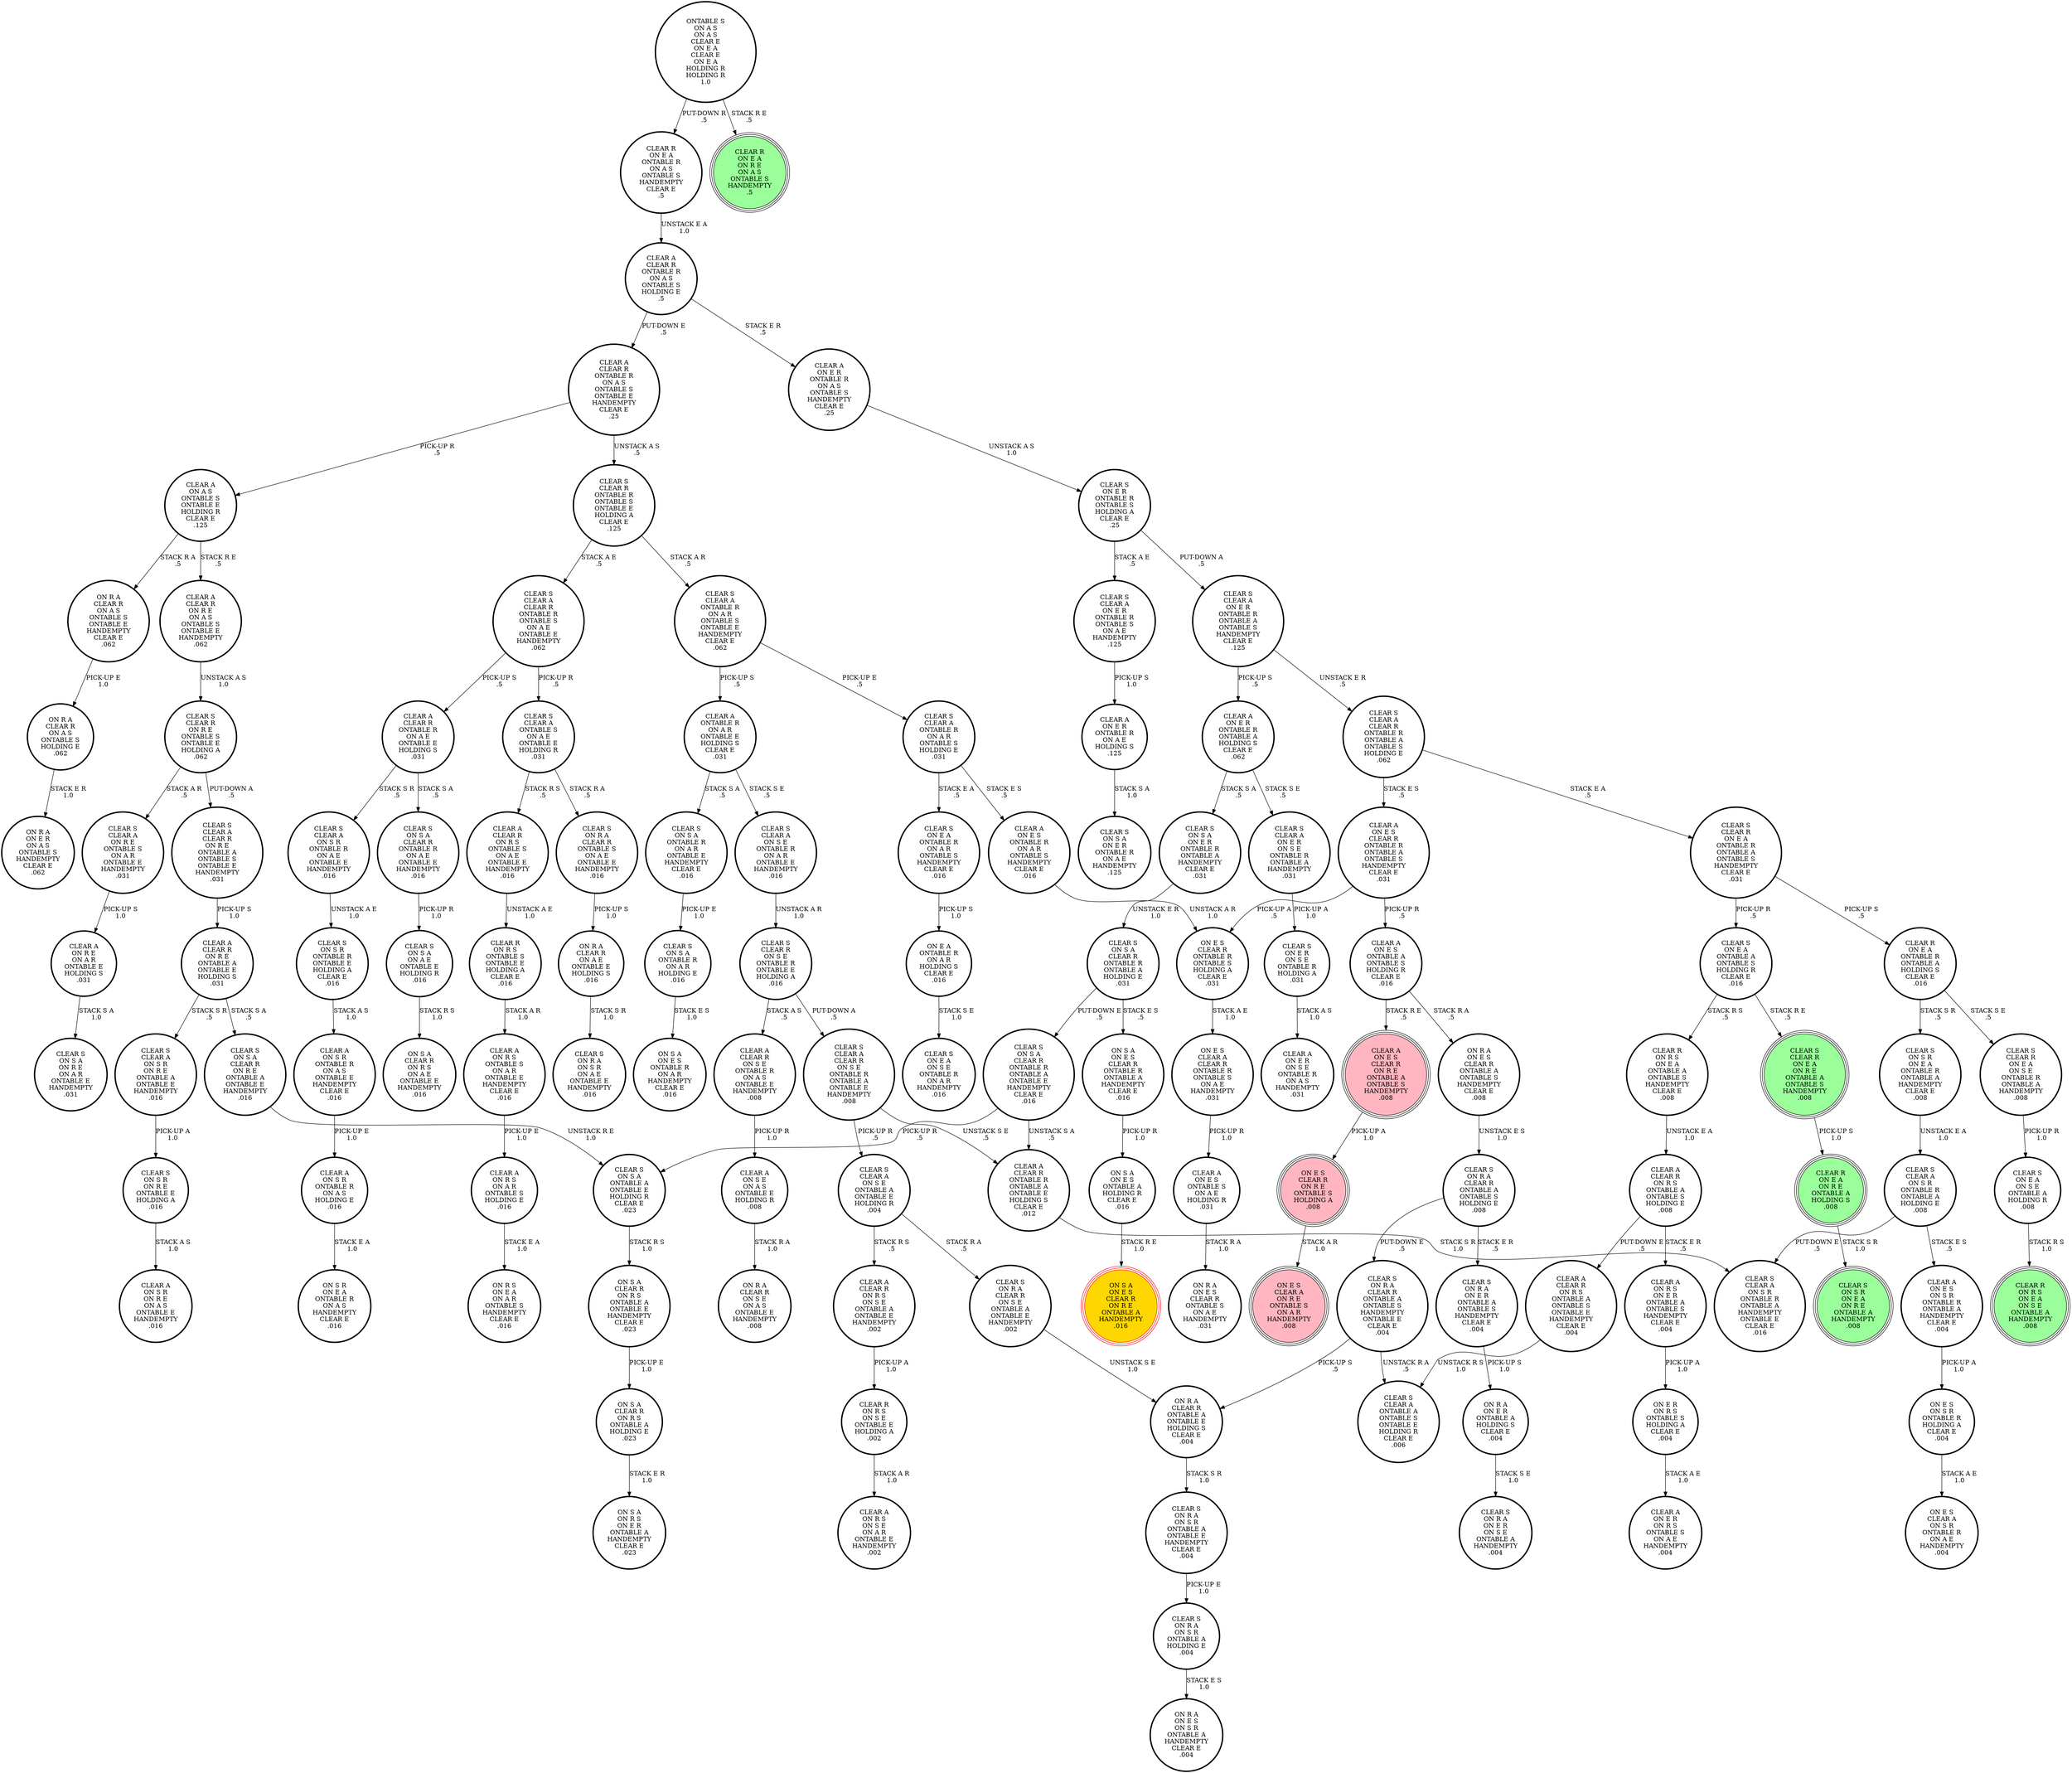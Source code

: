 digraph {
"CLEAR A\nON E S\nCLEAR R\nONTABLE R\nONTABLE A\nONTABLE S\nHANDEMPTY\nCLEAR E\n.031\n" -> "ON E S\nCLEAR R\nONTABLE R\nONTABLE S\nHOLDING A\nCLEAR E\n.031\n"[label="PICK-UP A\n.5\n"];
"CLEAR A\nON E S\nCLEAR R\nONTABLE R\nONTABLE A\nONTABLE S\nHANDEMPTY\nCLEAR E\n.031\n" -> "CLEAR A\nON E S\nONTABLE A\nONTABLE S\nHOLDING R\nCLEAR E\n.016\n"[label="PICK-UP R\n.5\n"];
"CLEAR S\nON S A\nONTABLE R\nON A R\nHOLDING E\n.016\n" -> "ON S A\nON E S\nONTABLE R\nON A R\nHANDEMPTY\nCLEAR E\n.016\n"[label="STACK E S\n1.0\n"];
"CLEAR S\nCLEAR A\nON S R\nONTABLE R\nON A E\nONTABLE E\nHANDEMPTY\n.016\n" -> "CLEAR S\nON S R\nONTABLE R\nONTABLE E\nHOLDING A\nCLEAR E\n.016\n"[label="UNSTACK A E\n1.0\n"];
"CLEAR S\nON S A\nONTABLE A\nONTABLE E\nHOLDING R\nCLEAR E\n.023\n" -> "ON S A\nCLEAR R\nON R S\nONTABLE A\nONTABLE E\nHANDEMPTY\nCLEAR E\n.023\n"[label="STACK R S\n1.0\n"];
"CLEAR A\nON E S\nCLEAR R\nON R E\nONTABLE A\nONTABLE S\nHANDEMPTY\n.008\n" -> "ON E S\nCLEAR R\nON R E\nONTABLE S\nHOLDING A\n.008\n"[label="PICK-UP A\n1.0\n"];
"ON S A\nON E S\nONTABLE A\nHOLDING R\nCLEAR E\n.016\n" -> "ON S A\nON E S\nCLEAR R\nON R E\nONTABLE A\nHANDEMPTY\n.016\n"[label="STACK R E\n1.0\n"];
"CLEAR S\nCLEAR A\nON S R\nON R E\nONTABLE A\nONTABLE E\nHANDEMPTY\n.016\n" -> "CLEAR S\nON S R\nON R E\nONTABLE E\nHOLDING A\n.016\n"[label="PICK-UP A\n1.0\n"];
"ON E A\nONTABLE R\nON A R\nHOLDING S\nCLEAR E\n.016\n" -> "CLEAR S\nON E A\nON S E\nONTABLE R\nON A R\nHANDEMPTY\n.016\n"[label="STACK S E\n1.0\n"];
"CLEAR S\nCLEAR A\nON S R\nONTABLE R\nONTABLE A\nHOLDING E\n.008\n" -> "CLEAR S\nCLEAR A\nON S R\nONTABLE R\nONTABLE A\nHANDEMPTY\nONTABLE E\nCLEAR E\n.016\n"[label="PUT-DOWN E\n.5\n"];
"CLEAR S\nCLEAR A\nON S R\nONTABLE R\nONTABLE A\nHOLDING E\n.008\n" -> "CLEAR A\nON E S\nON S R\nONTABLE R\nONTABLE A\nHANDEMPTY\nCLEAR E\n.004\n"[label="STACK E S\n.5\n"];
"ON S A\nCLEAR R\nON R S\nONTABLE A\nHOLDING E\n.023\n" -> "ON S A\nON R S\nON E R\nONTABLE A\nHANDEMPTY\nCLEAR E\n.023\n"[label="STACK E R\n1.0\n"];
"CLEAR S\nCLEAR A\nONTABLE R\nON A R\nONTABLE S\nHOLDING E\n.031\n" -> "CLEAR S\nON E A\nONTABLE R\nON A R\nONTABLE S\nHANDEMPTY\nCLEAR E\n.016\n"[label="STACK E A\n.5\n"];
"CLEAR S\nCLEAR A\nONTABLE R\nON A R\nONTABLE S\nHOLDING E\n.031\n" -> "CLEAR A\nON E S\nONTABLE R\nON A R\nONTABLE S\nHANDEMPTY\nCLEAR E\n.016\n"[label="STACK E S\n.5\n"];
"CLEAR S\nON E A\nONTABLE R\nON A R\nONTABLE S\nHANDEMPTY\nCLEAR E\n.016\n" -> "ON E A\nONTABLE R\nON A R\nHOLDING S\nCLEAR E\n.016\n"[label="PICK-UP S\n1.0\n"];
"CLEAR S\nCLEAR A\nCLEAR R\nONTABLE R\nONTABLE S\nON A E\nONTABLE E\nHANDEMPTY\n.062\n" -> "CLEAR S\nCLEAR A\nONTABLE S\nON A E\nONTABLE E\nHOLDING R\n.031\n"[label="PICK-UP R\n.5\n"];
"CLEAR S\nCLEAR A\nCLEAR R\nONTABLE R\nONTABLE S\nON A E\nONTABLE E\nHANDEMPTY\n.062\n" -> "CLEAR A\nCLEAR R\nONTABLE R\nON A E\nONTABLE E\nHOLDING S\n.031\n"[label="PICK-UP S\n.5\n"];
"CLEAR S\nCLEAR A\nON S E\nONTABLE R\nON A R\nONTABLE E\nHANDEMPTY\n.016\n" -> "CLEAR S\nCLEAR R\nON S E\nONTABLE R\nONTABLE E\nHOLDING A\n.016\n"[label="UNSTACK A R\n1.0\n"];
"CLEAR S\nON S A\nCLEAR R\nONTABLE R\nONTABLE A\nONTABLE E\nHANDEMPTY\nCLEAR E\n.016\n" -> "CLEAR A\nCLEAR R\nONTABLE R\nONTABLE A\nONTABLE E\nHOLDING S\nCLEAR E\n.012\n"[label="UNSTACK S A\n.5\n"];
"CLEAR S\nON S A\nCLEAR R\nONTABLE R\nONTABLE A\nONTABLE E\nHANDEMPTY\nCLEAR E\n.016\n" -> "CLEAR S\nON S A\nONTABLE A\nONTABLE E\nHOLDING R\nCLEAR E\n.023\n"[label="PICK-UP R\n.5\n"];
"ON R A\nCLEAR R\nON A E\nONTABLE E\nHOLDING S\n.016\n" -> "CLEAR S\nON R A\nON S R\nON A E\nONTABLE E\nHANDEMPTY\n.016\n"[label="STACK S R\n1.0\n"];
"ON E R\nON R S\nONTABLE S\nHOLDING A\nCLEAR E\n.004\n" -> "CLEAR A\nON E R\nON R S\nONTABLE S\nON A E\nHANDEMPTY\n.004\n"[label="STACK A E\n1.0\n"];
"CLEAR S\nON E A\nON S E\nONTABLE A\nHOLDING R\n.008\n" -> "CLEAR R\nON R S\nON E A\nON S E\nONTABLE A\nHANDEMPTY\n.008\n"[label="STACK R S\n1.0\n"];
"CLEAR A\nON S E\nON A S\nONTABLE E\nHOLDING R\n.008\n" -> "ON R A\nCLEAR R\nON S E\nON A S\nONTABLE E\nHANDEMPTY\n.008\n"[label="STACK R A\n1.0\n"];
"CLEAR S\nCLEAR A\nCLEAR R\nON R E\nONTABLE A\nONTABLE S\nONTABLE E\nHANDEMPTY\n.031\n" -> "CLEAR A\nCLEAR R\nON R E\nONTABLE A\nONTABLE E\nHOLDING S\n.031\n"[label="PICK-UP S\n1.0\n"];
"CLEAR R\nON E A\nON R E\nONTABLE A\nHOLDING S\n.008\n" -> "CLEAR S\nON S R\nON E A\nON R E\nONTABLE A\nHANDEMPTY\n.008\n"[label="STACK S R\n1.0\n"];
"ON R A\nCLEAR R\nON A S\nONTABLE S\nONTABLE E\nHANDEMPTY\nCLEAR E\n.062\n" -> "ON R A\nCLEAR R\nON A S\nONTABLE S\nHOLDING E\n.062\n"[label="PICK-UP E\n1.0\n"];
"CLEAR A\nON S R\nONTABLE R\nON A S\nHOLDING E\n.016\n" -> "ON S R\nON E A\nONTABLE R\nON A S\nHANDEMPTY\nCLEAR E\n.016\n"[label="STACK E A\n1.0\n"];
"CLEAR A\nCLEAR R\nONTABLE R\nONTABLE A\nONTABLE E\nHOLDING S\nCLEAR E\n.012\n" -> "CLEAR S\nCLEAR A\nON S R\nONTABLE R\nONTABLE A\nHANDEMPTY\nONTABLE E\nCLEAR E\n.016\n"[label="STACK S R\n1.0\n"];
"CLEAR A\nON E R\nONTABLE R\nON A E\nHOLDING S\n.125\n" -> "CLEAR S\nON S A\nON E R\nONTABLE R\nON A E\nHANDEMPTY\n.125\n"[label="STACK S A\n1.0\n"];
"ON R A\nCLEAR R\nON A S\nONTABLE S\nHOLDING E\n.062\n" -> "ON R A\nON E R\nON A S\nONTABLE S\nHANDEMPTY\nCLEAR E\n.062\n"[label="STACK E R\n1.0\n"];
"CLEAR A\nON R S\nONTABLE S\nON A R\nONTABLE E\nHANDEMPTY\nCLEAR E\n.016\n" -> "CLEAR A\nON R S\nON A R\nONTABLE S\nHOLDING E\n.016\n"[label="PICK-UP E\n1.0\n"];
"CLEAR S\nON S A\nCLEAR R\nON R E\nONTABLE A\nONTABLE E\nHANDEMPTY\n.016\n" -> "CLEAR S\nON S A\nONTABLE A\nONTABLE E\nHOLDING R\nCLEAR E\n.023\n"[label="UNSTACK R E\n1.0\n"];
"CLEAR A\nCLEAR R\nONTABLE R\nON A S\nONTABLE S\nONTABLE E\nHANDEMPTY\nCLEAR E\n.25\n" -> "CLEAR S\nCLEAR R\nONTABLE R\nONTABLE S\nONTABLE E\nHOLDING A\nCLEAR E\n.125\n"[label="UNSTACK A S\n.5\n"];
"CLEAR A\nCLEAR R\nONTABLE R\nON A S\nONTABLE S\nONTABLE E\nHANDEMPTY\nCLEAR E\n.25\n" -> "CLEAR A\nON A S\nONTABLE S\nONTABLE E\nHOLDING R\nCLEAR E\n.125\n"[label="PICK-UP R\n.5\n"];
"ON R A\nON E S\nCLEAR R\nONTABLE A\nONTABLE S\nHANDEMPTY\nCLEAR E\n.008\n" -> "CLEAR S\nON R A\nCLEAR R\nONTABLE A\nONTABLE S\nHOLDING E\n.008\n"[label="UNSTACK E S\n1.0\n"];
"CLEAR S\nCLEAR A\nCLEAR R\nONTABLE R\nONTABLE A\nONTABLE S\nHOLDING E\n.062\n" -> "CLEAR S\nCLEAR R\nON E A\nONTABLE R\nONTABLE A\nONTABLE S\nHANDEMPTY\nCLEAR E\n.031\n"[label="STACK E A\n.5\n"];
"CLEAR S\nCLEAR A\nCLEAR R\nONTABLE R\nONTABLE A\nONTABLE S\nHOLDING E\n.062\n" -> "CLEAR A\nON E S\nCLEAR R\nONTABLE R\nONTABLE A\nONTABLE S\nHANDEMPTY\nCLEAR E\n.031\n"[label="STACK E S\n.5\n"];
"CLEAR S\nON R A\nCLEAR R\nONTABLE S\nON A E\nONTABLE E\nHANDEMPTY\n.016\n" -> "ON R A\nCLEAR R\nON A E\nONTABLE E\nHOLDING S\n.016\n"[label="PICK-UP S\n1.0\n"];
"CLEAR S\nCLEAR A\nCLEAR R\nON S E\nONTABLE R\nONTABLE A\nONTABLE E\nHANDEMPTY\n.008\n" -> "CLEAR A\nCLEAR R\nONTABLE R\nONTABLE A\nONTABLE E\nHOLDING S\nCLEAR E\n.012\n"[label="UNSTACK S E\n.5\n"];
"CLEAR S\nCLEAR A\nCLEAR R\nON S E\nONTABLE R\nONTABLE A\nONTABLE E\nHANDEMPTY\n.008\n" -> "CLEAR S\nCLEAR A\nON S E\nONTABLE A\nONTABLE E\nHOLDING R\n.004\n"[label="PICK-UP R\n.5\n"];
"CLEAR S\nON E A\nONTABLE A\nONTABLE S\nHOLDING R\nCLEAR E\n.016\n" -> "CLEAR R\nON R S\nON E A\nONTABLE A\nONTABLE S\nHANDEMPTY\nCLEAR E\n.008\n"[label="STACK R S\n.5\n"];
"CLEAR S\nON E A\nONTABLE A\nONTABLE S\nHOLDING R\nCLEAR E\n.016\n" -> "CLEAR S\nCLEAR R\nON E A\nON R E\nONTABLE A\nONTABLE S\nHANDEMPTY\n.008\n"[label="STACK R E\n.5\n"];
"CLEAR S\nCLEAR R\nON E A\nON S E\nONTABLE R\nONTABLE A\nHANDEMPTY\n.008\n" -> "CLEAR S\nON E A\nON S E\nONTABLE A\nHOLDING R\n.008\n"[label="PICK-UP R\n1.0\n"];
"CLEAR A\nCLEAR R\nON R E\nON A S\nONTABLE S\nONTABLE E\nHANDEMPTY\n.062\n" -> "CLEAR S\nCLEAR R\nON R E\nONTABLE S\nONTABLE E\nHOLDING A\n.062\n"[label="UNSTACK A S\n1.0\n"];
"CLEAR A\nON A S\nONTABLE S\nONTABLE E\nHOLDING R\nCLEAR E\n.125\n" -> "CLEAR A\nCLEAR R\nON R E\nON A S\nONTABLE S\nONTABLE E\nHANDEMPTY\n.062\n"[label="STACK R E\n.5\n"];
"CLEAR A\nON A S\nONTABLE S\nONTABLE E\nHOLDING R\nCLEAR E\n.125\n" -> "ON R A\nCLEAR R\nON A S\nONTABLE S\nONTABLE E\nHANDEMPTY\nCLEAR E\n.062\n"[label="STACK R A\n.5\n"];
"ONTABLE S\nON A S\nON A S\nCLEAR E\nON E A\nCLEAR E\nON E A\nHOLDING R\nHOLDING R\n1.0\n" -> "CLEAR R\nON E A\nONTABLE R\nON A S\nONTABLE S\nHANDEMPTY\nCLEAR E\n.5\n"[label="PUT-DOWN R\n.5\n"];
"ONTABLE S\nON A S\nON A S\nCLEAR E\nON E A\nCLEAR E\nON E A\nHOLDING R\nHOLDING R\n1.0\n" -> "CLEAR R\nON E A\nON R E\nON A S\nONTABLE S\nHANDEMPTY\n.5\n"[label="STACK R E\n.5\n"];
"CLEAR S\nCLEAR R\nON R E\nONTABLE S\nONTABLE E\nHOLDING A\n.062\n" -> "CLEAR S\nCLEAR A\nCLEAR R\nON R E\nONTABLE A\nONTABLE S\nONTABLE E\nHANDEMPTY\n.031\n"[label="PUT-DOWN A\n.5\n"];
"CLEAR S\nCLEAR R\nON R E\nONTABLE S\nONTABLE E\nHOLDING A\n.062\n" -> "CLEAR S\nCLEAR A\nON R E\nONTABLE S\nON A R\nONTABLE E\nHANDEMPTY\n.031\n"[label="STACK A R\n.5\n"];
"CLEAR S\nCLEAR A\nON E R\nON S E\nONTABLE R\nONTABLE A\nHANDEMPTY\n.031\n" -> "CLEAR S\nON E R\nON S E\nONTABLE R\nHOLDING A\n.031\n"[label="PICK-UP A\n1.0\n"];
"CLEAR S\nCLEAR A\nON R E\nONTABLE S\nON A R\nONTABLE E\nHANDEMPTY\n.031\n" -> "CLEAR A\nON R E\nON A R\nONTABLE E\nHOLDING S\n.031\n"[label="PICK-UP S\n1.0\n"];
"CLEAR S\nON R A\nCLEAR R\nONTABLE A\nONTABLE S\nHANDEMPTY\nONTABLE E\nCLEAR E\n.004\n" -> "CLEAR S\nCLEAR A\nONTABLE A\nONTABLE S\nONTABLE E\nHOLDING R\nCLEAR E\n.006\n"[label="UNSTACK R A\n.5\n"];
"CLEAR S\nON R A\nCLEAR R\nONTABLE A\nONTABLE S\nHANDEMPTY\nONTABLE E\nCLEAR E\n.004\n" -> "ON R A\nCLEAR R\nONTABLE A\nONTABLE E\nHOLDING S\nCLEAR E\n.004\n"[label="PICK-UP S\n.5\n"];
"CLEAR A\nONTABLE R\nON A R\nONTABLE E\nHOLDING S\nCLEAR E\n.031\n" -> "CLEAR S\nON S A\nONTABLE R\nON A R\nONTABLE E\nHANDEMPTY\nCLEAR E\n.016\n"[label="STACK S A\n.5\n"];
"CLEAR A\nONTABLE R\nON A R\nONTABLE E\nHOLDING S\nCLEAR E\n.031\n" -> "CLEAR S\nCLEAR A\nON S E\nONTABLE R\nON A R\nONTABLE E\nHANDEMPTY\n.016\n"[label="STACK S E\n.5\n"];
"CLEAR S\nCLEAR A\nON E R\nONTABLE R\nONTABLE S\nON A E\nHANDEMPTY\n.125\n" -> "CLEAR A\nON E R\nONTABLE R\nON A E\nHOLDING S\n.125\n"[label="PICK-UP S\n1.0\n"];
"CLEAR A\nON E R\nONTABLE R\nON A S\nONTABLE S\nHANDEMPTY\nCLEAR E\n.25\n" -> "CLEAR S\nON E R\nONTABLE R\nONTABLE S\nHOLDING A\nCLEAR E\n.25\n"[label="UNSTACK A S\n1.0\n"];
"ON E S\nCLEAR R\nONTABLE R\nONTABLE S\nHOLDING A\nCLEAR E\n.031\n" -> "ON E S\nCLEAR A\nCLEAR R\nONTABLE R\nONTABLE S\nON A E\nHANDEMPTY\n.031\n"[label="STACK A E\n1.0\n"];
"CLEAR S\nON S A\nONTABLE R\nON A R\nONTABLE E\nHANDEMPTY\nCLEAR E\n.016\n" -> "CLEAR S\nON S A\nONTABLE R\nON A R\nHOLDING E\n.016\n"[label="PICK-UP E\n1.0\n"];
"CLEAR S\nCLEAR R\nON E A\nON R E\nONTABLE A\nONTABLE S\nHANDEMPTY\n.008\n" -> "CLEAR R\nON E A\nON R E\nONTABLE A\nHOLDING S\n.008\n"[label="PICK-UP S\n1.0\n"];
"CLEAR R\nON R S\nON S E\nONTABLE E\nHOLDING A\n.002\n" -> "CLEAR A\nON R S\nON S E\nON A R\nONTABLE E\nHANDEMPTY\n.002\n"[label="STACK A R\n1.0\n"];
"CLEAR S\nON S R\nON R E\nONTABLE E\nHOLDING A\n.016\n" -> "CLEAR A\nON S R\nON R E\nON A S\nONTABLE E\nHANDEMPTY\n.016\n"[label="STACK A S\n1.0\n"];
"CLEAR A\nON E S\nONTABLE R\nON A R\nONTABLE S\nHANDEMPTY\nCLEAR E\n.016\n" -> "ON E S\nCLEAR R\nONTABLE R\nONTABLE S\nHOLDING A\nCLEAR E\n.031\n"[label="UNSTACK A R\n1.0\n"];
"CLEAR R\nON R S\nON E A\nONTABLE A\nONTABLE S\nHANDEMPTY\nCLEAR E\n.008\n" -> "CLEAR A\nCLEAR R\nON R S\nONTABLE A\nONTABLE S\nHOLDING E\n.008\n"[label="UNSTACK E A\n1.0\n"];
"ON E S\nCLEAR R\nON R E\nONTABLE S\nHOLDING A\n.008\n" -> "ON E S\nCLEAR A\nON R E\nONTABLE S\nON A R\nHANDEMPTY\n.008\n"[label="STACK A R\n1.0\n"];
"CLEAR S\nCLEAR R\nONTABLE R\nONTABLE S\nONTABLE E\nHOLDING A\nCLEAR E\n.125\n" -> "CLEAR S\nCLEAR A\nONTABLE R\nON A R\nONTABLE S\nONTABLE E\nHANDEMPTY\nCLEAR E\n.062\n"[label="STACK A R\n.5\n"];
"CLEAR S\nCLEAR R\nONTABLE R\nONTABLE S\nONTABLE E\nHOLDING A\nCLEAR E\n.125\n" -> "CLEAR S\nCLEAR A\nCLEAR R\nONTABLE R\nONTABLE S\nON A E\nONTABLE E\nHANDEMPTY\n.062\n"[label="STACK A E\n.5\n"];
"CLEAR A\nCLEAR R\nONTABLE R\nON A S\nONTABLE S\nHOLDING E\n.5\n" -> "CLEAR A\nCLEAR R\nONTABLE R\nON A S\nONTABLE S\nONTABLE E\nHANDEMPTY\nCLEAR E\n.25\n"[label="PUT-DOWN E\n.5\n"];
"CLEAR A\nCLEAR R\nONTABLE R\nON A S\nONTABLE S\nHOLDING E\n.5\n" -> "CLEAR A\nON E R\nONTABLE R\nON A S\nONTABLE S\nHANDEMPTY\nCLEAR E\n.25\n"[label="STACK E R\n.5\n"];
"CLEAR A\nON E S\nON S R\nONTABLE R\nONTABLE A\nHANDEMPTY\nCLEAR E\n.004\n" -> "ON E S\nON S R\nONTABLE R\nHOLDING A\nCLEAR E\n.004\n"[label="PICK-UP A\n1.0\n"];
"CLEAR S\nCLEAR A\nON S E\nONTABLE A\nONTABLE E\nHOLDING R\n.004\n" -> "CLEAR A\nCLEAR R\nON R S\nON S E\nONTABLE A\nONTABLE E\nHANDEMPTY\n.002\n"[label="STACK R S\n.5\n"];
"CLEAR S\nCLEAR A\nON S E\nONTABLE A\nONTABLE E\nHOLDING R\n.004\n" -> "CLEAR S\nON R A\nCLEAR R\nON S E\nONTABLE A\nONTABLE E\nHANDEMPTY\n.002\n"[label="STACK R A\n.5\n"];
"CLEAR A\nCLEAR R\nON R E\nONTABLE A\nONTABLE E\nHOLDING S\n.031\n" -> "CLEAR S\nCLEAR A\nON S R\nON R E\nONTABLE A\nONTABLE E\nHANDEMPTY\n.016\n"[label="STACK S R\n.5\n"];
"CLEAR A\nCLEAR R\nON R E\nONTABLE A\nONTABLE E\nHOLDING S\n.031\n" -> "CLEAR S\nON S A\nCLEAR R\nON R E\nONTABLE A\nONTABLE E\nHANDEMPTY\n.016\n"[label="STACK S A\n.5\n"];
"CLEAR S\nCLEAR A\nON E R\nONTABLE R\nONTABLE A\nONTABLE S\nHANDEMPTY\nCLEAR E\n.125\n" -> "CLEAR S\nCLEAR A\nCLEAR R\nONTABLE R\nONTABLE A\nONTABLE S\nHOLDING E\n.062\n"[label="UNSTACK E R\n.5\n"];
"CLEAR S\nCLEAR A\nON E R\nONTABLE R\nONTABLE A\nONTABLE S\nHANDEMPTY\nCLEAR E\n.125\n" -> "CLEAR A\nON E R\nONTABLE R\nONTABLE A\nHOLDING S\nCLEAR E\n.062\n"[label="PICK-UP S\n.5\n"];
"CLEAR A\nCLEAR R\nON S E\nONTABLE R\nON A S\nONTABLE E\nHANDEMPTY\n.008\n" -> "CLEAR A\nON S E\nON A S\nONTABLE E\nHOLDING R\n.008\n"[label="PICK-UP R\n1.0\n"];
"CLEAR S\nCLEAR A\nONTABLE S\nON A E\nONTABLE E\nHOLDING R\n.031\n" -> "CLEAR A\nCLEAR R\nON R S\nONTABLE S\nON A E\nONTABLE E\nHANDEMPTY\n.016\n"[label="STACK R S\n.5\n"];
"CLEAR S\nCLEAR A\nONTABLE S\nON A E\nONTABLE E\nHOLDING R\n.031\n" -> "CLEAR S\nON R A\nCLEAR R\nONTABLE S\nON A E\nONTABLE E\nHANDEMPTY\n.016\n"[label="STACK R A\n.5\n"];
"CLEAR S\nON S A\nCLEAR R\nONTABLE R\nONTABLE A\nHOLDING E\n.031\n" -> "CLEAR S\nON S A\nCLEAR R\nONTABLE R\nONTABLE A\nONTABLE E\nHANDEMPTY\nCLEAR E\n.016\n"[label="PUT-DOWN E\n.5\n"];
"CLEAR S\nON S A\nCLEAR R\nONTABLE R\nONTABLE A\nHOLDING E\n.031\n" -> "ON S A\nON E S\nCLEAR R\nONTABLE R\nONTABLE A\nHANDEMPTY\nCLEAR E\n.016\n"[label="STACK E S\n.5\n"];
"ON R A\nCLEAR R\nONTABLE A\nONTABLE E\nHOLDING S\nCLEAR E\n.004\n" -> "CLEAR S\nON R A\nON S R\nONTABLE A\nONTABLE E\nHANDEMPTY\nCLEAR E\n.004\n"[label="STACK S R\n1.0\n"];
"CLEAR A\nON E S\nONTABLE A\nONTABLE S\nHOLDING R\nCLEAR E\n.016\n" -> "CLEAR A\nON E S\nCLEAR R\nON R E\nONTABLE A\nONTABLE S\nHANDEMPTY\n.008\n"[label="STACK R E\n.5\n"];
"CLEAR A\nON E S\nONTABLE A\nONTABLE S\nHOLDING R\nCLEAR E\n.016\n" -> "ON R A\nON E S\nCLEAR R\nONTABLE A\nONTABLE S\nHANDEMPTY\nCLEAR E\n.008\n"[label="STACK R A\n.5\n"];
"CLEAR R\nON R S\nONTABLE S\nONTABLE E\nHOLDING A\nCLEAR E\n.016\n" -> "CLEAR A\nON R S\nONTABLE S\nON A R\nONTABLE E\nHANDEMPTY\nCLEAR E\n.016\n"[label="STACK A R\n1.0\n"];
"CLEAR A\nCLEAR R\nON R S\nONTABLE A\nONTABLE S\nONTABLE E\nHANDEMPTY\nCLEAR E\n.004\n" -> "CLEAR S\nCLEAR A\nONTABLE A\nONTABLE S\nONTABLE E\nHOLDING R\nCLEAR E\n.006\n"[label="UNSTACK R S\n1.0\n"];
"CLEAR S\nON R A\nON S R\nONTABLE A\nONTABLE E\nHANDEMPTY\nCLEAR E\n.004\n" -> "CLEAR S\nON R A\nON S R\nONTABLE A\nHOLDING E\n.004\n"[label="PICK-UP E\n1.0\n"];
"CLEAR A\nCLEAR R\nON R S\nONTABLE S\nON A E\nONTABLE E\nHANDEMPTY\n.016\n" -> "CLEAR R\nON R S\nONTABLE S\nONTABLE E\nHOLDING A\nCLEAR E\n.016\n"[label="UNSTACK A E\n1.0\n"];
"ON S A\nCLEAR R\nON R S\nONTABLE A\nONTABLE E\nHANDEMPTY\nCLEAR E\n.023\n" -> "ON S A\nCLEAR R\nON R S\nONTABLE A\nHOLDING E\n.023\n"[label="PICK-UP E\n1.0\n"];
"ON E S\nCLEAR A\nCLEAR R\nONTABLE R\nONTABLE S\nON A E\nHANDEMPTY\n.031\n" -> "CLEAR A\nON E S\nONTABLE S\nON A E\nHOLDING R\n.031\n"[label="PICK-UP R\n1.0\n"];
"ON R A\nON E R\nONTABLE A\nHOLDING S\nCLEAR E\n.004\n" -> "CLEAR S\nON R A\nON E R\nON S E\nONTABLE A\nHANDEMPTY\n.004\n"[label="STACK S E\n1.0\n"];
"ON E S\nON S R\nONTABLE R\nHOLDING A\nCLEAR E\n.004\n" -> "ON E S\nCLEAR A\nON S R\nONTABLE R\nON A E\nHANDEMPTY\n.004\n"[label="STACK A E\n1.0\n"];
"CLEAR R\nON E A\nONTABLE R\nON A S\nONTABLE S\nHANDEMPTY\nCLEAR E\n.5\n" -> "CLEAR A\nCLEAR R\nONTABLE R\nON A S\nONTABLE S\nHOLDING E\n.5\n"[label="UNSTACK E A\n1.0\n"];
"CLEAR A\nCLEAR R\nON R S\nON S E\nONTABLE A\nONTABLE E\nHANDEMPTY\n.002\n" -> "CLEAR R\nON R S\nON S E\nONTABLE E\nHOLDING A\n.002\n"[label="PICK-UP A\n1.0\n"];
"CLEAR S\nON S R\nONTABLE R\nONTABLE E\nHOLDING A\nCLEAR E\n.016\n" -> "CLEAR A\nON S R\nONTABLE R\nON A S\nONTABLE E\nHANDEMPTY\nCLEAR E\n.016\n"[label="STACK A S\n1.0\n"];
"CLEAR A\nCLEAR R\nON R S\nONTABLE A\nONTABLE S\nHOLDING E\n.008\n" -> "CLEAR A\nON R S\nON E R\nONTABLE A\nONTABLE S\nHANDEMPTY\nCLEAR E\n.004\n"[label="STACK E R\n.5\n"];
"CLEAR A\nCLEAR R\nON R S\nONTABLE A\nONTABLE S\nHOLDING E\n.008\n" -> "CLEAR A\nCLEAR R\nON R S\nONTABLE A\nONTABLE S\nONTABLE E\nHANDEMPTY\nCLEAR E\n.004\n"[label="PUT-DOWN E\n.5\n"];
"CLEAR A\nCLEAR R\nONTABLE R\nON A E\nONTABLE E\nHOLDING S\n.031\n" -> "CLEAR S\nCLEAR A\nON S R\nONTABLE R\nON A E\nONTABLE E\nHANDEMPTY\n.016\n"[label="STACK S R\n.5\n"];
"CLEAR A\nCLEAR R\nONTABLE R\nON A E\nONTABLE E\nHOLDING S\n.031\n" -> "CLEAR S\nON S A\nCLEAR R\nONTABLE R\nON A E\nONTABLE E\nHANDEMPTY\n.016\n"[label="STACK S A\n.5\n"];
"CLEAR A\nON R E\nON A R\nONTABLE E\nHOLDING S\n.031\n" -> "CLEAR S\nON S A\nON R E\nON A R\nONTABLE E\nHANDEMPTY\n.031\n"[label="STACK S A\n1.0\n"];
"CLEAR S\nON E R\nON S E\nONTABLE R\nHOLDING A\n.031\n" -> "CLEAR A\nON E R\nON S E\nONTABLE R\nON A S\nHANDEMPTY\n.031\n"[label="STACK A S\n1.0\n"];
"CLEAR S\nON S A\nCLEAR R\nONTABLE R\nON A E\nONTABLE E\nHANDEMPTY\n.016\n" -> "CLEAR S\nON S A\nON A E\nONTABLE E\nHOLDING R\n.016\n"[label="PICK-UP R\n1.0\n"];
"CLEAR S\nCLEAR A\nONTABLE R\nON A R\nONTABLE S\nONTABLE E\nHANDEMPTY\nCLEAR E\n.062\n" -> "CLEAR S\nCLEAR A\nONTABLE R\nON A R\nONTABLE S\nHOLDING E\n.031\n"[label="PICK-UP E\n.5\n"];
"CLEAR S\nCLEAR A\nONTABLE R\nON A R\nONTABLE S\nONTABLE E\nHANDEMPTY\nCLEAR E\n.062\n" -> "CLEAR A\nONTABLE R\nON A R\nONTABLE E\nHOLDING S\nCLEAR E\n.031\n"[label="PICK-UP S\n.5\n"];
"CLEAR S\nON R A\nCLEAR R\nONTABLE A\nONTABLE S\nHOLDING E\n.008\n" -> "CLEAR S\nON R A\nON E R\nONTABLE A\nONTABLE S\nHANDEMPTY\nCLEAR E\n.004\n"[label="STACK E R\n.5\n"];
"CLEAR S\nON R A\nCLEAR R\nONTABLE A\nONTABLE S\nHOLDING E\n.008\n" -> "CLEAR S\nON R A\nCLEAR R\nONTABLE A\nONTABLE S\nHANDEMPTY\nONTABLE E\nCLEAR E\n.004\n"[label="PUT-DOWN E\n.5\n"];
"CLEAR S\nON R A\nCLEAR R\nON S E\nONTABLE A\nONTABLE E\nHANDEMPTY\n.002\n" -> "ON R A\nCLEAR R\nONTABLE A\nONTABLE E\nHOLDING S\nCLEAR E\n.004\n"[label="UNSTACK S E\n1.0\n"];
"CLEAR A\nON R S\nON E R\nONTABLE A\nONTABLE S\nHANDEMPTY\nCLEAR E\n.004\n" -> "ON E R\nON R S\nONTABLE S\nHOLDING A\nCLEAR E\n.004\n"[label="PICK-UP A\n1.0\n"];
"CLEAR S\nON R A\nON S R\nONTABLE A\nHOLDING E\n.004\n" -> "ON R A\nON E S\nON S R\nONTABLE A\nHANDEMPTY\nCLEAR E\n.004\n"[label="STACK E S\n1.0\n"];
"CLEAR S\nCLEAR R\nON S E\nONTABLE R\nONTABLE E\nHOLDING A\n.016\n" -> "CLEAR A\nCLEAR R\nON S E\nONTABLE R\nON A S\nONTABLE E\nHANDEMPTY\n.008\n"[label="STACK A S\n.5\n"];
"CLEAR S\nCLEAR R\nON S E\nONTABLE R\nONTABLE E\nHOLDING A\n.016\n" -> "CLEAR S\nCLEAR A\nCLEAR R\nON S E\nONTABLE R\nONTABLE A\nONTABLE E\nHANDEMPTY\n.008\n"[label="PUT-DOWN A\n.5\n"];
"CLEAR A\nON S R\nONTABLE R\nON A S\nONTABLE E\nHANDEMPTY\nCLEAR E\n.016\n" -> "CLEAR A\nON S R\nONTABLE R\nON A S\nHOLDING E\n.016\n"[label="PICK-UP E\n1.0\n"];
"CLEAR S\nON S A\nON A E\nONTABLE E\nHOLDING R\n.016\n" -> "ON S A\nCLEAR R\nON R S\nON A E\nONTABLE E\nHANDEMPTY\n.016\n"[label="STACK R S\n1.0\n"];
"CLEAR S\nON S A\nON E R\nONTABLE R\nONTABLE A\nHANDEMPTY\nCLEAR E\n.031\n" -> "CLEAR S\nON S A\nCLEAR R\nONTABLE R\nONTABLE A\nHOLDING E\n.031\n"[label="UNSTACK E R\n1.0\n"];
"CLEAR S\nON R A\nON E R\nONTABLE A\nONTABLE S\nHANDEMPTY\nCLEAR E\n.004\n" -> "ON R A\nON E R\nONTABLE A\nHOLDING S\nCLEAR E\n.004\n"[label="PICK-UP S\n1.0\n"];
"CLEAR R\nON E A\nONTABLE R\nONTABLE A\nHOLDING S\nCLEAR E\n.016\n" -> "CLEAR S\nCLEAR R\nON E A\nON S E\nONTABLE R\nONTABLE A\nHANDEMPTY\n.008\n"[label="STACK S E\n.5\n"];
"CLEAR R\nON E A\nONTABLE R\nONTABLE A\nHOLDING S\nCLEAR E\n.016\n" -> "CLEAR S\nON S R\nON E A\nONTABLE R\nONTABLE A\nHANDEMPTY\nCLEAR E\n.008\n"[label="STACK S R\n.5\n"];
"CLEAR S\nON E R\nONTABLE R\nONTABLE S\nHOLDING A\nCLEAR E\n.25\n" -> "CLEAR S\nCLEAR A\nON E R\nONTABLE R\nONTABLE A\nONTABLE S\nHANDEMPTY\nCLEAR E\n.125\n"[label="PUT-DOWN A\n.5\n"];
"CLEAR S\nON E R\nONTABLE R\nONTABLE S\nHOLDING A\nCLEAR E\n.25\n" -> "CLEAR S\nCLEAR A\nON E R\nONTABLE R\nONTABLE S\nON A E\nHANDEMPTY\n.125\n"[label="STACK A E\n.5\n"];
"CLEAR A\nON R S\nON A R\nONTABLE S\nHOLDING E\n.016\n" -> "ON R S\nON E A\nON A R\nONTABLE S\nHANDEMPTY\nCLEAR E\n.016\n"[label="STACK E A\n1.0\n"];
"CLEAR A\nON E R\nONTABLE R\nONTABLE A\nHOLDING S\nCLEAR E\n.062\n" -> "CLEAR S\nCLEAR A\nON E R\nON S E\nONTABLE R\nONTABLE A\nHANDEMPTY\n.031\n"[label="STACK S E\n.5\n"];
"CLEAR A\nON E R\nONTABLE R\nONTABLE A\nHOLDING S\nCLEAR E\n.062\n" -> "CLEAR S\nON S A\nON E R\nONTABLE R\nONTABLE A\nHANDEMPTY\nCLEAR E\n.031\n"[label="STACK S A\n.5\n"];
"ON S A\nON E S\nCLEAR R\nONTABLE R\nONTABLE A\nHANDEMPTY\nCLEAR E\n.016\n" -> "ON S A\nON E S\nONTABLE A\nHOLDING R\nCLEAR E\n.016\n"[label="PICK-UP R\n1.0\n"];
"CLEAR S\nCLEAR R\nON E A\nONTABLE R\nONTABLE A\nONTABLE S\nHANDEMPTY\nCLEAR E\n.031\n" -> "CLEAR R\nON E A\nONTABLE R\nONTABLE A\nHOLDING S\nCLEAR E\n.016\n"[label="PICK-UP S\n.5\n"];
"CLEAR S\nCLEAR R\nON E A\nONTABLE R\nONTABLE A\nONTABLE S\nHANDEMPTY\nCLEAR E\n.031\n" -> "CLEAR S\nON E A\nONTABLE A\nONTABLE S\nHOLDING R\nCLEAR E\n.016\n"[label="PICK-UP R\n.5\n"];
"CLEAR S\nON S R\nON E A\nONTABLE R\nONTABLE A\nHANDEMPTY\nCLEAR E\n.008\n" -> "CLEAR S\nCLEAR A\nON S R\nONTABLE R\nONTABLE A\nHOLDING E\n.008\n"[label="UNSTACK E A\n1.0\n"];
"CLEAR A\nON E S\nONTABLE S\nON A E\nHOLDING R\n.031\n" -> "ON R A\nON E S\nCLEAR R\nONTABLE S\nON A E\nHANDEMPTY\n.031\n"[label="STACK R A\n1.0\n"];
"ON E S\nCLEAR A\nON S R\nONTABLE R\nON A E\nHANDEMPTY\n.004\n" [shape=circle, penwidth=3];
"ON S A\nON E S\nCLEAR R\nON R E\nONTABLE A\nHANDEMPTY\n.016\n" [shape=circle, style=filled color=red, fillcolor=gold, peripheries=3];
"CLEAR S\nON S A\nON E R\nONTABLE R\nON A E\nHANDEMPTY\n.125\n" [shape=circle, penwidth=3];
"CLEAR S\nON R A\nON S R\nON A E\nONTABLE E\nHANDEMPTY\n.016\n" [shape=circle, penwidth=3];
"ON S A\nCLEAR R\nON R S\nON A E\nONTABLE E\nHANDEMPTY\n.016\n" [shape=circle, penwidth=3];
"CLEAR S\nON S R\nON E A\nON R E\nONTABLE A\nHANDEMPTY\n.008\n" [shape=circle, style=filled, fillcolor=palegreen1, peripheries=3];
"ON E S\nCLEAR A\nON R E\nONTABLE S\nON A R\nHANDEMPTY\n.008\n" [shape=circle, style=filled, fillcolor=lightpink, peripheries=3];
"ON R A\nON E S\nON S R\nONTABLE A\nHANDEMPTY\nCLEAR E\n.004\n" [shape=circle, penwidth=3];
"CLEAR S\nON E A\nON S E\nONTABLE R\nON A R\nHANDEMPTY\n.016\n" [shape=circle, penwidth=3];
"CLEAR R\nON E A\nON R E\nON A S\nONTABLE S\nHANDEMPTY\n.5\n" [shape=circle, style=filled, fillcolor=palegreen1, peripheries=3];
"CLEAR S\nCLEAR A\nON S R\nONTABLE R\nONTABLE A\nHANDEMPTY\nONTABLE E\nCLEAR E\n.016\n" [shape=circle, penwidth=3];
"CLEAR S\nCLEAR A\nONTABLE A\nONTABLE S\nONTABLE E\nHOLDING R\nCLEAR E\n.006\n" [shape=circle, penwidth=3];
"ON R A\nON E S\nCLEAR R\nONTABLE S\nON A E\nHANDEMPTY\n.031\n" [shape=circle, penwidth=3];
"ON R S\nON E A\nON A R\nONTABLE S\nHANDEMPTY\nCLEAR E\n.016\n" [shape=circle, penwidth=3];
"ON S A\nON R S\nON E R\nONTABLE A\nHANDEMPTY\nCLEAR E\n.023\n" [shape=circle, penwidth=3];
"ON R A\nCLEAR R\nON S E\nON A S\nONTABLE E\nHANDEMPTY\n.008\n" [shape=circle, penwidth=3];
"CLEAR S\nON R A\nON E R\nON S E\nONTABLE A\nHANDEMPTY\n.004\n" [shape=circle, penwidth=3];
"CLEAR A\nON E R\nON R S\nONTABLE S\nON A E\nHANDEMPTY\n.004\n" [shape=circle, penwidth=3];
"ON R A\nON E R\nON A S\nONTABLE S\nHANDEMPTY\nCLEAR E\n.062\n" [shape=circle, penwidth=3];
"ON S R\nON E A\nONTABLE R\nON A S\nHANDEMPTY\nCLEAR E\n.016\n" [shape=circle, penwidth=3];
"CLEAR A\nON E R\nON S E\nONTABLE R\nON A S\nHANDEMPTY\n.031\n" [shape=circle, penwidth=3];
"CLEAR A\nON S R\nON R E\nON A S\nONTABLE E\nHANDEMPTY\n.016\n" [shape=circle, penwidth=3];
"ON S A\nON E S\nONTABLE R\nON A R\nHANDEMPTY\nCLEAR E\n.016\n" [shape=circle, penwidth=3];
"CLEAR A\nON R S\nON S E\nON A R\nONTABLE E\nHANDEMPTY\n.002\n" [shape=circle, penwidth=3];
"CLEAR R\nON R S\nON E A\nON S E\nONTABLE A\nHANDEMPTY\n.008\n" [shape=circle, style=filled, fillcolor=palegreen1, peripheries=3];
"CLEAR S\nON S A\nON R E\nON A R\nONTABLE E\nHANDEMPTY\n.031\n" [shape=circle, penwidth=3];
"ON E S\nCLEAR A\nON S R\nONTABLE R\nON A E\nHANDEMPTY\n.004\n" [shape=circle, penwidth=3];
"CLEAR S\nCLEAR A\nONTABLE S\nON A E\nONTABLE E\nHOLDING R\n.031\n" [shape=circle, penwidth=3];
"CLEAR A\nCLEAR R\nONTABLE R\nON A E\nONTABLE E\nHOLDING S\n.031\n" [shape=circle, penwidth=3];
"CLEAR S\nON E A\nONTABLE R\nON A R\nONTABLE S\nHANDEMPTY\nCLEAR E\n.016\n" [shape=circle, penwidth=3];
"CLEAR S\nCLEAR A\nON S R\nONTABLE R\nON A E\nONTABLE E\nHANDEMPTY\n.016\n" [shape=circle, penwidth=3];
"CLEAR A\nCLEAR R\nONTABLE R\nON A S\nONTABLE S\nHOLDING E\n.5\n" [shape=circle, penwidth=3];
"ON S A\nCLEAR R\nON R S\nONTABLE A\nONTABLE E\nHANDEMPTY\nCLEAR E\n.023\n" [shape=circle, penwidth=3];
"ON S A\nON E S\nCLEAR R\nON R E\nONTABLE A\nHANDEMPTY\n.016\n" [shape=circle, style=filled color=red, fillcolor=gold, peripheries=3];
"ON R A\nON E R\nONTABLE A\nHOLDING S\nCLEAR E\n.004\n" [shape=circle, penwidth=3];
"CLEAR S\nON S A\nON E R\nONTABLE R\nON A E\nHANDEMPTY\n.125\n" [shape=circle, penwidth=3];
"ON E S\nON S R\nONTABLE R\nHOLDING A\nCLEAR E\n.004\n" [shape=circle, penwidth=3];
"CLEAR S\nON R A\nON S R\nON A E\nONTABLE E\nHANDEMPTY\n.016\n" [shape=circle, penwidth=3];
"ON S A\nCLEAR R\nON R S\nON A E\nONTABLE E\nHANDEMPTY\n.016\n" [shape=circle, penwidth=3];
"CLEAR S\nON S R\nON E A\nON R E\nONTABLE A\nHANDEMPTY\n.008\n" [shape=circle, style=filled, fillcolor=palegreen1, peripheries=3];
"ON E S\nCLEAR A\nON R E\nONTABLE S\nON A R\nHANDEMPTY\n.008\n" [shape=circle, style=filled, fillcolor=lightpink, peripheries=3];
"CLEAR A\nON E S\nONTABLE A\nONTABLE S\nHOLDING R\nCLEAR E\n.016\n" [shape=circle, penwidth=3];
"ON R A\nON E S\nON S R\nONTABLE A\nHANDEMPTY\nCLEAR E\n.004\n" [shape=circle, penwidth=3];
"CLEAR A\nON R S\nON A R\nONTABLE S\nHOLDING E\n.016\n" [shape=circle, penwidth=3];
"ON R A\nON E S\nCLEAR R\nONTABLE A\nONTABLE S\nHANDEMPTY\nCLEAR E\n.008\n" [shape=circle, penwidth=3];
"CLEAR S\nON S A\nCLEAR R\nONTABLE R\nONTABLE A\nONTABLE E\nHANDEMPTY\nCLEAR E\n.016\n" [shape=circle, penwidth=3];
"CLEAR S\nON R A\nON E R\nONTABLE A\nONTABLE S\nHANDEMPTY\nCLEAR E\n.004\n" [shape=circle, penwidth=3];
"CLEAR S\nON R A\nCLEAR R\nONTABLE S\nON A E\nONTABLE E\nHANDEMPTY\n.016\n" [shape=circle, penwidth=3];
"CLEAR A\nCLEAR R\nON R E\nON A S\nONTABLE S\nONTABLE E\nHANDEMPTY\n.062\n" [shape=circle, penwidth=3];
"CLEAR S\nCLEAR A\nON S E\nONTABLE R\nON A R\nONTABLE E\nHANDEMPTY\n.016\n" [shape=circle, penwidth=3];
"CLEAR R\nON R S\nON S E\nONTABLE E\nHOLDING A\n.002\n" [shape=circle, penwidth=3];
"CLEAR S\nCLEAR A\nON S R\nON R E\nONTABLE A\nONTABLE E\nHANDEMPTY\n.016\n" [shape=circle, penwidth=3];
"CLEAR S\nON E A\nON S E\nONTABLE R\nON A R\nHANDEMPTY\n.016\n" [shape=circle, penwidth=3];
"CLEAR R\nON E A\nON R E\nON A S\nONTABLE S\nHANDEMPTY\n.5\n" [shape=circle, style=filled, fillcolor=palegreen1, peripheries=3];
"CLEAR S\nON S A\nONTABLE A\nONTABLE E\nHOLDING R\nCLEAR E\n.023\n" [shape=circle, penwidth=3];
"CLEAR A\nON E S\nONTABLE S\nON A E\nHOLDING R\n.031\n" [shape=circle, penwidth=3];
"CLEAR S\nON S A\nCLEAR R\nONTABLE R\nON A E\nONTABLE E\nHANDEMPTY\n.016\n" [shape=circle, penwidth=3];
"CLEAR S\nON S A\nON A E\nONTABLE E\nHOLDING R\n.016\n" [shape=circle, penwidth=3];
"ON E S\nCLEAR A\nCLEAR R\nONTABLE R\nONTABLE S\nON A E\nHANDEMPTY\n.031\n" [shape=circle, penwidth=3];
"CLEAR R\nON E A\nONTABLE R\nONTABLE A\nHOLDING S\nCLEAR E\n.016\n" [shape=circle, penwidth=3];
"CLEAR S\nCLEAR A\nON S R\nONTABLE R\nONTABLE A\nHANDEMPTY\nONTABLE E\nCLEAR E\n.016\n" [shape=circle, penwidth=3];
"CLEAR S\nCLEAR A\nON R E\nONTABLE S\nON A R\nONTABLE E\nHANDEMPTY\n.031\n" [shape=circle, penwidth=3];
"CLEAR S\nCLEAR R\nON R E\nONTABLE S\nONTABLE E\nHOLDING A\n.062\n" [shape=circle, penwidth=3];
"ON E A\nONTABLE R\nON A R\nHOLDING S\nCLEAR E\n.016\n" [shape=circle, penwidth=3];
"CLEAR S\nCLEAR A\nON S E\nONTABLE A\nONTABLE E\nHOLDING R\n.004\n" [shape=circle, penwidth=3];
"CLEAR R\nON E A\nON R E\nONTABLE A\nHOLDING S\n.008\n" [shape=circle, style=filled, fillcolor=palegreen1, peripheries=3];
"CLEAR S\nON E R\nONTABLE R\nONTABLE S\nHOLDING A\nCLEAR E\n.25\n" [shape=circle, penwidth=3];
"ON R A\nCLEAR R\nON A S\nONTABLE S\nONTABLE E\nHANDEMPTY\nCLEAR E\n.062\n" [shape=circle, penwidth=3];
"CLEAR S\nCLEAR R\nON E A\nONTABLE R\nONTABLE A\nONTABLE S\nHANDEMPTY\nCLEAR E\n.031\n" [shape=circle, penwidth=3];
"CLEAR S\nON E R\nON S E\nONTABLE R\nHOLDING A\n.031\n" [shape=circle, penwidth=3];
"CLEAR S\nCLEAR A\nCLEAR R\nONTABLE R\nONTABLE S\nON A E\nONTABLE E\nHANDEMPTY\n.062\n" [shape=circle, penwidth=3];
"CLEAR A\nON R E\nON A R\nONTABLE E\nHOLDING S\n.031\n" [shape=circle, penwidth=3];
"ON E S\nCLEAR R\nONTABLE R\nONTABLE S\nHOLDING A\nCLEAR E\n.031\n" [shape=circle, penwidth=3];
"CLEAR S\nCLEAR R\nON S E\nONTABLE R\nONTABLE E\nHOLDING A\n.016\n" [shape=circle, penwidth=3];
"CLEAR S\nCLEAR R\nON E A\nON R E\nONTABLE A\nONTABLE S\nHANDEMPTY\n.008\n" [shape=circle, style=filled, fillcolor=palegreen1, peripheries=3];
"CLEAR A\nCLEAR R\nON R S\nONTABLE S\nON A E\nONTABLE E\nHANDEMPTY\n.016\n" [shape=circle, penwidth=3];
"CLEAR S\nCLEAR A\nON E R\nONTABLE R\nONTABLE S\nON A E\nHANDEMPTY\n.125\n" [shape=circle, penwidth=3];
"ON S A\nCLEAR R\nON R S\nONTABLE A\nHOLDING E\n.023\n" [shape=circle, penwidth=3];
"CLEAR S\nCLEAR A\nON E R\nON S E\nONTABLE R\nONTABLE A\nHANDEMPTY\n.031\n" [shape=circle, penwidth=3];
"CLEAR S\nCLEAR A\nONTABLE A\nONTABLE S\nONTABLE E\nHOLDING R\nCLEAR E\n.006\n" [shape=circle, penwidth=3];
"CLEAR S\nON R A\nON S R\nONTABLE A\nONTABLE E\nHANDEMPTY\nCLEAR E\n.004\n" [shape=circle, penwidth=3];
"CLEAR A\nONTABLE R\nON A R\nONTABLE E\nHOLDING S\nCLEAR E\n.031\n" [shape=circle, penwidth=3];
"ON R A\nCLEAR R\nONTABLE A\nONTABLE E\nHOLDING S\nCLEAR E\n.004\n" [shape=circle, penwidth=3];
"CLEAR A\nCLEAR R\nONTABLE R\nON A S\nONTABLE S\nONTABLE E\nHANDEMPTY\nCLEAR E\n.25\n" [shape=circle, penwidth=3];
"CLEAR S\nON S R\nONTABLE R\nONTABLE E\nHOLDING A\nCLEAR E\n.016\n" [shape=circle, penwidth=3];
"CLEAR A\nON E S\nON S R\nONTABLE R\nONTABLE A\nHANDEMPTY\nCLEAR E\n.004\n" [shape=circle, penwidth=3];
"CLEAR S\nON S A\nCLEAR R\nON R E\nONTABLE A\nONTABLE E\nHANDEMPTY\n.016\n" [shape=circle, penwidth=3];
"CLEAR A\nON S E\nON A S\nONTABLE E\nHOLDING R\n.008\n" [shape=circle, penwidth=3];
"CLEAR A\nCLEAR R\nON R S\nON S E\nONTABLE A\nONTABLE E\nHANDEMPTY\n.002\n" [shape=circle, penwidth=3];
"ON E S\nCLEAR R\nON R E\nONTABLE S\nHOLDING A\n.008\n" [shape=circle, style=filled, fillcolor=lightpink, peripheries=3];
"CLEAR R\nON E A\nONTABLE R\nON A S\nONTABLE S\nHANDEMPTY\nCLEAR E\n.5\n" [shape=circle, penwidth=3];
"CLEAR S\nCLEAR R\nON E A\nON S E\nONTABLE R\nONTABLE A\nHANDEMPTY\n.008\n" [shape=circle, penwidth=3];
"ON R A\nON E S\nCLEAR R\nONTABLE S\nON A E\nHANDEMPTY\n.031\n" [shape=circle, penwidth=3];
"CLEAR A\nON E S\nCLEAR R\nONTABLE R\nONTABLE A\nONTABLE S\nHANDEMPTY\nCLEAR E\n.031\n" [shape=circle, penwidth=3];
"ON R S\nON E A\nON A R\nONTABLE S\nHANDEMPTY\nCLEAR E\n.016\n" [shape=circle, penwidth=3];
"ON S A\nON R S\nON E R\nONTABLE A\nHANDEMPTY\nCLEAR E\n.023\n" [shape=circle, penwidth=3];
"ON R A\nCLEAR R\nON S E\nON A S\nONTABLE E\nHANDEMPTY\n.008\n" [shape=circle, penwidth=3];
"ON S A\nON E S\nCLEAR R\nONTABLE R\nONTABLE A\nHANDEMPTY\nCLEAR E\n.016\n" [shape=circle, penwidth=3];
"CLEAR S\nCLEAR A\nONTABLE R\nON A R\nONTABLE S\nHOLDING E\n.031\n" [shape=circle, penwidth=3];
"CLEAR S\nON R A\nCLEAR R\nON S E\nONTABLE A\nONTABLE E\nHANDEMPTY\n.002\n" [shape=circle, penwidth=3];
"CLEAR A\nCLEAR R\nON S E\nONTABLE R\nON A S\nONTABLE E\nHANDEMPTY\n.008\n" [shape=circle, penwidth=3];
"CLEAR S\nCLEAR A\nON S R\nONTABLE R\nONTABLE A\nHOLDING E\n.008\n" [shape=circle, penwidth=3];
"CLEAR A\nCLEAR R\nONTABLE R\nONTABLE A\nONTABLE E\nHOLDING S\nCLEAR E\n.012\n" [shape=circle, penwidth=3];
"CLEAR A\nON S R\nONTABLE R\nON A S\nONTABLE E\nHANDEMPTY\nCLEAR E\n.016\n" [shape=circle, penwidth=3];
"CLEAR S\nON S R\nON E A\nONTABLE R\nONTABLE A\nHANDEMPTY\nCLEAR E\n.008\n" [shape=circle, penwidth=3];
"CLEAR S\nON R A\nON E R\nON S E\nONTABLE A\nHANDEMPTY\n.004\n" [shape=circle, penwidth=3];
"CLEAR A\nON S R\nONTABLE R\nON A S\nHOLDING E\n.016\n" [shape=circle, penwidth=3];
"CLEAR S\nCLEAR A\nCLEAR R\nONTABLE R\nONTABLE A\nONTABLE S\nHOLDING E\n.062\n" [shape=circle, penwidth=3];
"CLEAR A\nON E R\nON R S\nONTABLE S\nON A E\nHANDEMPTY\n.004\n" [shape=circle, penwidth=3];
"ON R A\nON E R\nON A S\nONTABLE S\nHANDEMPTY\nCLEAR E\n.062\n" [shape=circle, penwidth=3];
"ON S R\nON E A\nONTABLE R\nON A S\nHANDEMPTY\nCLEAR E\n.016\n" [shape=circle, penwidth=3];
"CLEAR A\nON E R\nONTABLE R\nON A S\nONTABLE S\nHANDEMPTY\nCLEAR E\n.25\n" [shape=circle, penwidth=3];
"CLEAR A\nON E R\nONTABLE R\nONTABLE A\nHOLDING S\nCLEAR E\n.062\n" [shape=circle, penwidth=3];
"CLEAR A\nCLEAR R\nON R S\nONTABLE A\nONTABLE S\nHOLDING E\n.008\n" [shape=circle, penwidth=3];
"CLEAR A\nON E R\nON S E\nONTABLE R\nON A S\nHANDEMPTY\n.031\n" [shape=circle, penwidth=3];
"ONTABLE S\nON A S\nON A S\nCLEAR E\nON E A\nCLEAR E\nON E A\nHOLDING R\nHOLDING R\n1.0\n" [shape=circle, penwidth=3];
"CLEAR R\nON R S\nONTABLE S\nONTABLE E\nHOLDING A\nCLEAR E\n.016\n" [shape=circle, penwidth=3];
"CLEAR S\nCLEAR R\nONTABLE R\nONTABLE S\nONTABLE E\nHOLDING A\nCLEAR E\n.125\n" [shape=circle, penwidth=3];
"CLEAR S\nON S A\nON E R\nONTABLE R\nONTABLE A\nHANDEMPTY\nCLEAR E\n.031\n" [shape=circle, penwidth=3];
"CLEAR S\nCLEAR A\nCLEAR R\nON S E\nONTABLE R\nONTABLE A\nONTABLE E\nHANDEMPTY\n.008\n" [shape=circle, penwidth=3];
"CLEAR A\nON S R\nON R E\nON A S\nONTABLE E\nHANDEMPTY\n.016\n" [shape=circle, penwidth=3];
"CLEAR S\nON S A\nONTABLE R\nON A R\nHOLDING E\n.016\n" [shape=circle, penwidth=3];
"CLEAR S\nON E A\nONTABLE A\nONTABLE S\nHOLDING R\nCLEAR E\n.016\n" [shape=circle, penwidth=3];
"CLEAR A\nON R S\nON E R\nONTABLE A\nONTABLE S\nHANDEMPTY\nCLEAR E\n.004\n" [shape=circle, penwidth=3];
"CLEAR S\nON S R\nON R E\nONTABLE E\nHOLDING A\n.016\n" [shape=circle, penwidth=3];
"CLEAR S\nON R A\nCLEAR R\nONTABLE A\nONTABLE S\nHANDEMPTY\nONTABLE E\nCLEAR E\n.004\n" [shape=circle, penwidth=3];
"ON R A\nCLEAR R\nON A E\nONTABLE E\nHOLDING S\n.016\n" [shape=circle, penwidth=3];
"CLEAR S\nON S A\nONTABLE R\nON A R\nONTABLE E\nHANDEMPTY\nCLEAR E\n.016\n" [shape=circle, penwidth=3];
"CLEAR A\nON R S\nONTABLE S\nON A R\nONTABLE E\nHANDEMPTY\nCLEAR E\n.016\n" [shape=circle, penwidth=3];
"ON S A\nON E S\nONTABLE R\nON A R\nHANDEMPTY\nCLEAR E\n.016\n" [shape=circle, penwidth=3];
"ON E R\nON R S\nONTABLE S\nHOLDING A\nCLEAR E\n.004\n" [shape=circle, penwidth=3];
"CLEAR R\nON R S\nON E A\nONTABLE A\nONTABLE S\nHANDEMPTY\nCLEAR E\n.008\n" [shape=circle, penwidth=3];
"CLEAR S\nCLEAR A\nCLEAR R\nON R E\nONTABLE A\nONTABLE S\nONTABLE E\nHANDEMPTY\n.031\n" [shape=circle, penwidth=3];
"CLEAR S\nCLEAR A\nON E R\nONTABLE R\nONTABLE A\nONTABLE S\nHANDEMPTY\nCLEAR E\n.125\n" [shape=circle, penwidth=3];
"CLEAR S\nON S A\nCLEAR R\nONTABLE R\nONTABLE A\nHOLDING E\n.031\n" [shape=circle, penwidth=3];
"CLEAR A\nON E S\nCLEAR R\nON R E\nONTABLE A\nONTABLE S\nHANDEMPTY\n.008\n" [shape=circle, style=filled, fillcolor=lightpink, peripheries=3];
"CLEAR A\nON A S\nONTABLE S\nONTABLE E\nHOLDING R\nCLEAR E\n.125\n" [shape=circle, penwidth=3];
"CLEAR S\nON R A\nON S R\nONTABLE A\nHOLDING E\n.004\n" [shape=circle, penwidth=3];
"CLEAR A\nON E R\nONTABLE R\nON A E\nHOLDING S\n.125\n" [shape=circle, penwidth=3];
"CLEAR A\nCLEAR R\nON R E\nONTABLE A\nONTABLE E\nHOLDING S\n.031\n" [shape=circle, penwidth=3];
"CLEAR S\nCLEAR A\nONTABLE R\nON A R\nONTABLE S\nONTABLE E\nHANDEMPTY\nCLEAR E\n.062\n" [shape=circle, penwidth=3];
"CLEAR A\nON R S\nON S E\nON A R\nONTABLE E\nHANDEMPTY\n.002\n" [shape=circle, penwidth=3];
"ON R A\nCLEAR R\nON A S\nONTABLE S\nHOLDING E\n.062\n" [shape=circle, penwidth=3];
"ON S A\nON E S\nONTABLE A\nHOLDING R\nCLEAR E\n.016\n" [shape=circle, penwidth=3];
"CLEAR R\nON R S\nON E A\nON S E\nONTABLE A\nHANDEMPTY\n.008\n" [shape=circle, style=filled, fillcolor=palegreen1, peripheries=3];
"CLEAR A\nCLEAR R\nON R S\nONTABLE A\nONTABLE S\nONTABLE E\nHANDEMPTY\nCLEAR E\n.004\n" [shape=circle, penwidth=3];
"CLEAR A\nON E S\nONTABLE R\nON A R\nONTABLE S\nHANDEMPTY\nCLEAR E\n.016\n" [shape=circle, penwidth=3];
"CLEAR S\nON R A\nCLEAR R\nONTABLE A\nONTABLE S\nHOLDING E\n.008\n" [shape=circle, penwidth=3];
"CLEAR S\nON S A\nON R E\nON A R\nONTABLE E\nHANDEMPTY\n.031\n" [shape=circle, penwidth=3];
"CLEAR S\nON E A\nON S E\nONTABLE A\nHOLDING R\n.008\n" [shape=circle, penwidth=3];
}
